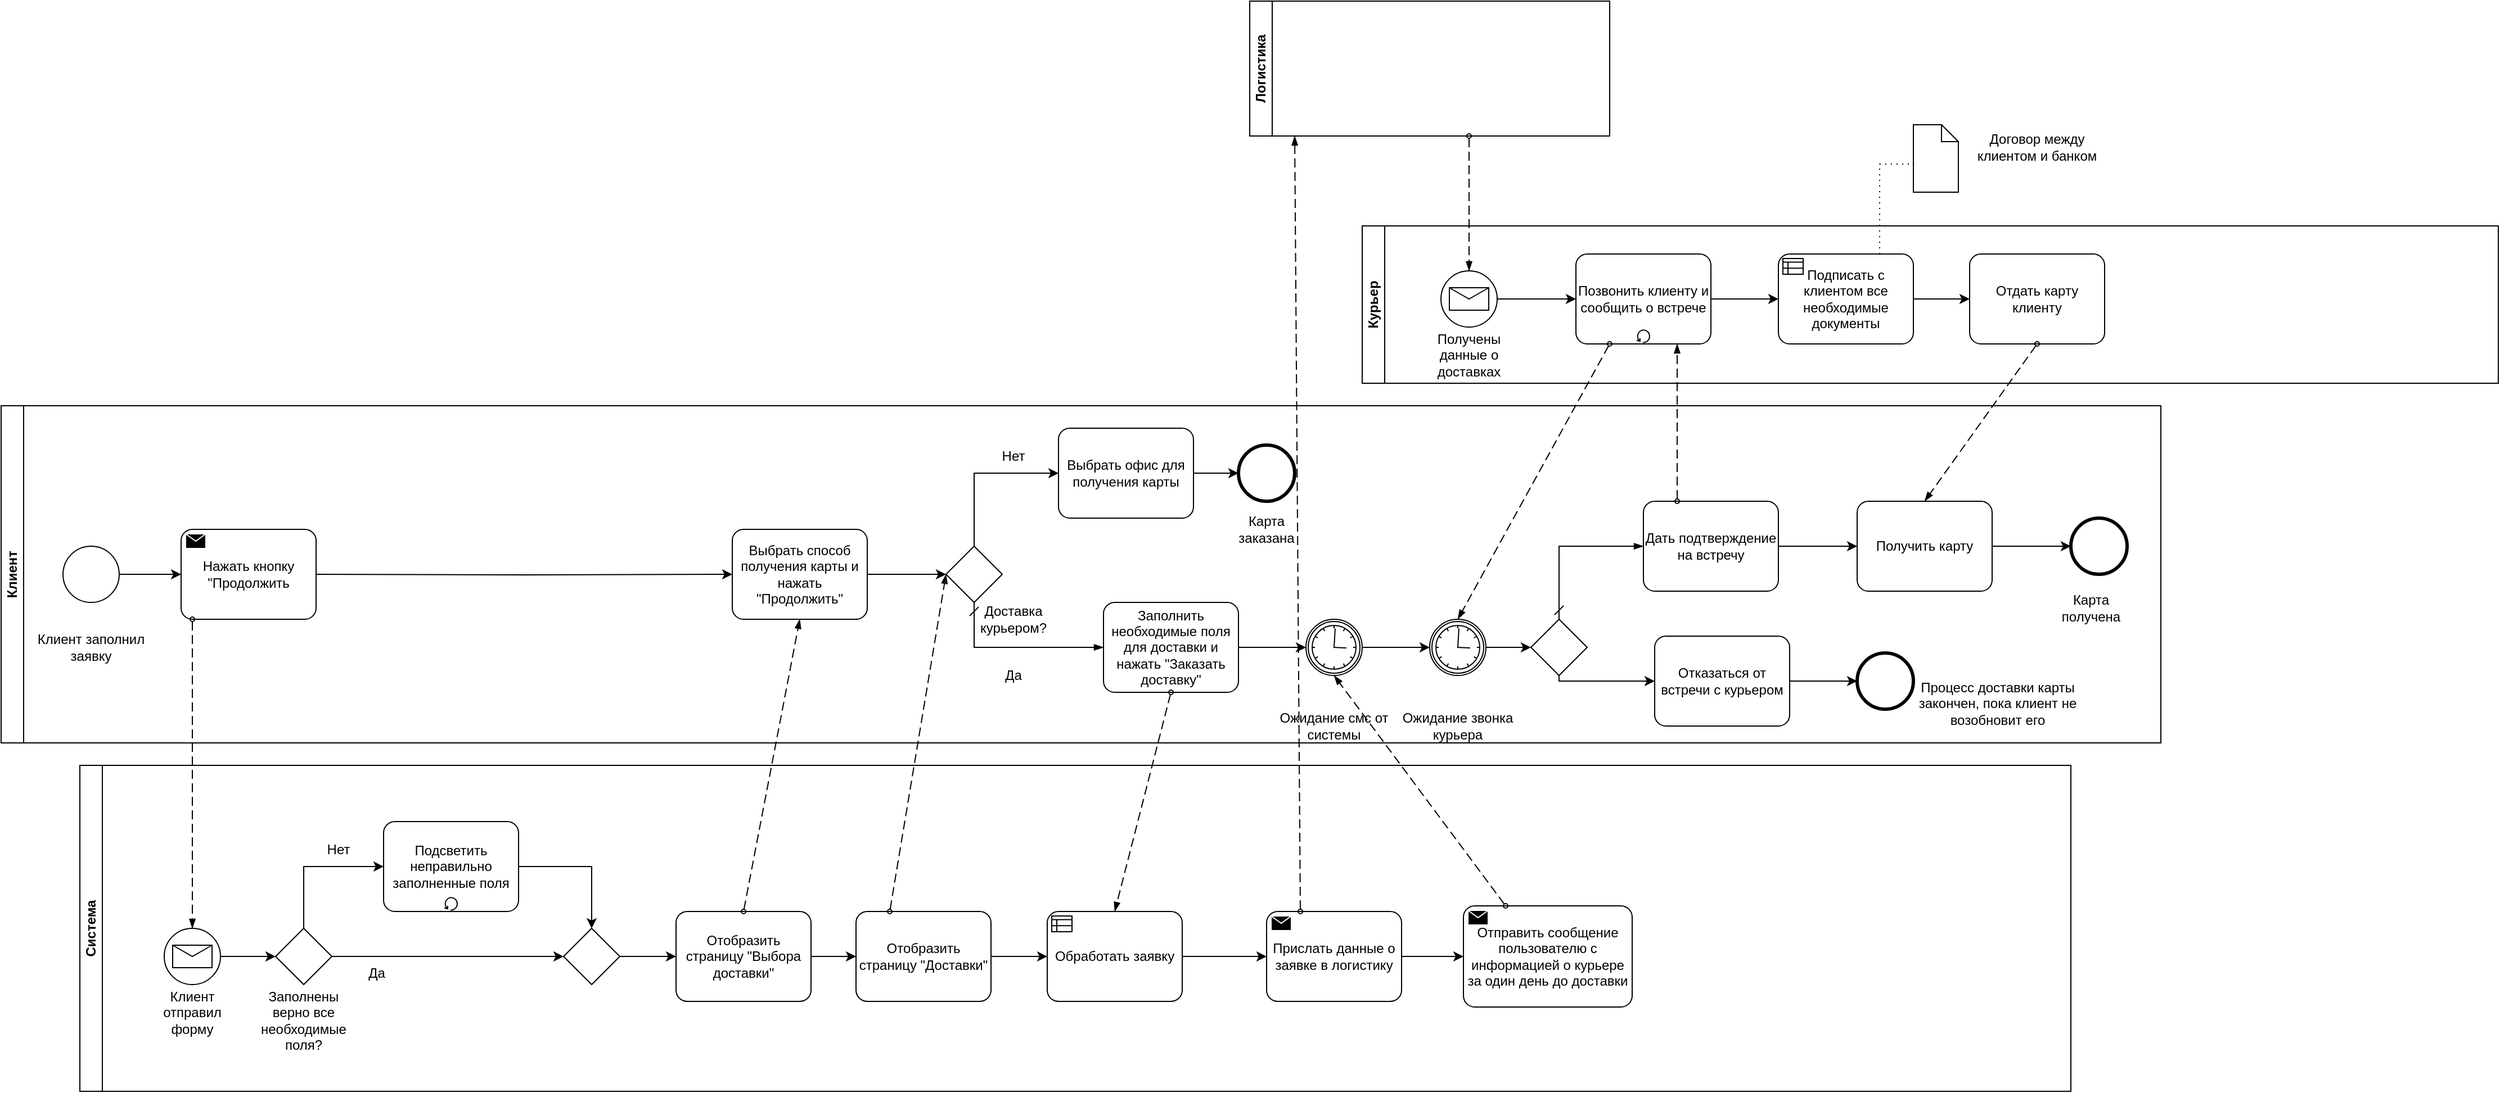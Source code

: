 <mxfile version="22.1.5" type="device">
  <diagram id="prtHgNgQTEPvFCAcTncT" name="Page-1">
    <mxGraphModel dx="1960" dy="2394" grid="1" gridSize="10" guides="1" tooltips="1" connect="1" arrows="1" fold="1" page="1" pageScale="1" pageWidth="827" pageHeight="1169" math="0" shadow="0">
      <root>
        <mxCell id="0" />
        <mxCell id="1" parent="0" />
        <mxCell id="TaBurYHqSm6imL810wM_-1" value="Клиент" style="swimlane;startSize=20;horizontal=0;html=1;whiteSpace=wrap;" parent="1" vertex="1">
          <mxGeometry x="170" y="110" width="1920" height="300" as="geometry" />
        </mxCell>
        <mxCell id="TaBurYHqSm6imL810wM_-12" style="edgeStyle=orthogonalEdgeStyle;rounded=0;orthogonalLoop=1;jettySize=auto;html=1;" parent="TaBurYHqSm6imL810wM_-1" source="TaBurYHqSm6imL810wM_-6" edge="1">
          <mxGeometry relative="1" as="geometry">
            <mxPoint x="160.0" y="150" as="targetPoint" />
          </mxGeometry>
        </mxCell>
        <mxCell id="TaBurYHqSm6imL810wM_-6" value="" style="points=[[0.145,0.145,0],[0.5,0,0],[0.855,0.145,0],[1,0.5,0],[0.855,0.855,0],[0.5,1,0],[0.145,0.855,0],[0,0.5,0]];shape=mxgraph.bpmn.event;html=1;verticalLabelPosition=bottom;labelBackgroundColor=#ffffff;verticalAlign=top;align=center;perimeter=ellipsePerimeter;outlineConnect=0;aspect=fixed;outline=standard;symbol=general;" parent="TaBurYHqSm6imL810wM_-1" vertex="1">
          <mxGeometry x="55" y="125" width="50" height="50" as="geometry" />
        </mxCell>
        <mxCell id="TaBurYHqSm6imL810wM_-7" value="Клиент заполнил заявку" style="text;html=1;strokeColor=none;fillColor=none;align=center;verticalAlign=middle;whiteSpace=wrap;rounded=0;" parent="TaBurYHqSm6imL810wM_-1" vertex="1">
          <mxGeometry x="30" y="175" width="100" height="80" as="geometry" />
        </mxCell>
        <mxCell id="TaBurYHqSm6imL810wM_-41" style="edgeStyle=orthogonalEdgeStyle;rounded=0;orthogonalLoop=1;jettySize=auto;html=1;" parent="TaBurYHqSm6imL810wM_-1" target="TaBurYHqSm6imL810wM_-40" edge="1">
          <mxGeometry relative="1" as="geometry">
            <mxPoint x="280.0" y="150" as="sourcePoint" />
          </mxGeometry>
        </mxCell>
        <mxCell id="TaBurYHqSm6imL810wM_-40" value="&lt;div&gt;Выбрать способ получения карты и нажать &quot;Продолжить&quot;&lt;/div&gt;" style="points=[[0.25,0,0],[0.5,0,0],[0.75,0,0],[1,0.25,0],[1,0.5,0],[1,0.75,0],[0.75,1,0],[0.5,1,0],[0.25,1,0],[0,0.75,0],[0,0.5,0],[0,0.25,0]];shape=mxgraph.bpmn.task;whiteSpace=wrap;rectStyle=rounded;size=10;html=1;container=1;expand=0;collapsible=0;taskMarker=abstract;" parent="TaBurYHqSm6imL810wM_-1" vertex="1">
          <mxGeometry x="650" y="110" width="120" height="80" as="geometry" />
        </mxCell>
        <mxCell id="QeJ1SCM4byZtXH57LW_v-6" value="" style="points=[[0.25,0.25,0],[0.5,0,0],[0.75,0.25,0],[1,0.5,0],[0.75,0.75,0],[0.5,1,0],[0.25,0.75,0],[0,0.5,0]];shape=mxgraph.bpmn.gateway2;html=1;verticalLabelPosition=bottom;labelBackgroundColor=#ffffff;verticalAlign=top;align=center;perimeter=rhombusPerimeter;outlineConnect=0;outline=none;symbol=none;" vertex="1" parent="TaBurYHqSm6imL810wM_-1">
          <mxGeometry x="840" y="125" width="50" height="50" as="geometry" />
        </mxCell>
        <mxCell id="QeJ1SCM4byZtXH57LW_v-7" style="edgeStyle=orthogonalEdgeStyle;rounded=0;orthogonalLoop=1;jettySize=auto;html=1;entryX=0;entryY=0.5;entryDx=0;entryDy=0;entryPerimeter=0;" edge="1" parent="TaBurYHqSm6imL810wM_-1" source="TaBurYHqSm6imL810wM_-40" target="QeJ1SCM4byZtXH57LW_v-6">
          <mxGeometry relative="1" as="geometry" />
        </mxCell>
        <mxCell id="QeJ1SCM4byZtXH57LW_v-9" value="Выбрать офис для получения карты" style="points=[[0.25,0,0],[0.5,0,0],[0.75,0,0],[1,0.25,0],[1,0.5,0],[1,0.75,0],[0.75,1,0],[0.5,1,0],[0.25,1,0],[0,0.75,0],[0,0.5,0],[0,0.25,0]];shape=mxgraph.bpmn.task;whiteSpace=wrap;rectStyle=rounded;size=10;html=1;container=1;expand=0;collapsible=0;taskMarker=abstract;" vertex="1" parent="TaBurYHqSm6imL810wM_-1">
          <mxGeometry x="940" y="20" width="120" height="80" as="geometry" />
        </mxCell>
        <mxCell id="QeJ1SCM4byZtXH57LW_v-11" style="edgeStyle=orthogonalEdgeStyle;rounded=0;orthogonalLoop=1;jettySize=auto;html=1;entryX=0;entryY=0.5;entryDx=0;entryDy=0;entryPerimeter=0;exitX=0.5;exitY=0;exitDx=0;exitDy=0;exitPerimeter=0;" edge="1" parent="TaBurYHqSm6imL810wM_-1" source="QeJ1SCM4byZtXH57LW_v-6" target="QeJ1SCM4byZtXH57LW_v-9">
          <mxGeometry relative="1" as="geometry">
            <Array as="points">
              <mxPoint x="865" y="60" />
            </Array>
          </mxGeometry>
        </mxCell>
        <mxCell id="QeJ1SCM4byZtXH57LW_v-12" value="" style="edgeStyle=elbowEdgeStyle;fontSize=12;html=1;endArrow=blockThin;endFill=1;startArrow=dash;startFill=0;endSize=6;startSize=6;rounded=0;exitX=0.5;exitY=1;exitDx=0;exitDy=0;exitPerimeter=0;entryX=0;entryY=0.5;entryDx=0;entryDy=0;entryPerimeter=0;" edge="1" parent="TaBurYHqSm6imL810wM_-1" source="QeJ1SCM4byZtXH57LW_v-6" target="QeJ1SCM4byZtXH57LW_v-13">
          <mxGeometry width="160" relative="1" as="geometry">
            <mxPoint x="860" y="240" as="sourcePoint" />
            <mxPoint x="1020" y="240" as="targetPoint" />
            <Array as="points">
              <mxPoint x="865" y="210" />
            </Array>
          </mxGeometry>
        </mxCell>
        <mxCell id="QeJ1SCM4byZtXH57LW_v-13" value="Заполнить необходимые поля для доставки и нажать &quot;Заказать доставку&quot;" style="points=[[0.25,0,0],[0.5,0,0],[0.75,0,0],[1,0.25,0],[1,0.5,0],[1,0.75,0],[0.75,1,0],[0.5,1,0],[0.25,1,0],[0,0.75,0],[0,0.5,0],[0,0.25,0]];shape=mxgraph.bpmn.task;whiteSpace=wrap;rectStyle=rounded;size=10;html=1;container=1;expand=0;collapsible=0;taskMarker=abstract;" vertex="1" parent="TaBurYHqSm6imL810wM_-1">
          <mxGeometry x="980" y="175" width="120" height="80" as="geometry" />
        </mxCell>
        <mxCell id="QeJ1SCM4byZtXH57LW_v-15" value="" style="points=[[0.145,0.145,0],[0.5,0,0],[0.855,0.145,0],[1,0.5,0],[0.855,0.855,0],[0.5,1,0],[0.145,0.855,0],[0,0.5,0]];shape=mxgraph.bpmn.event;html=1;verticalLabelPosition=bottom;labelBackgroundColor=#ffffff;verticalAlign=top;align=center;perimeter=ellipsePerimeter;outlineConnect=0;aspect=fixed;outline=end;symbol=terminate2;" vertex="1" parent="TaBurYHqSm6imL810wM_-1">
          <mxGeometry x="1100" y="35" width="50" height="50" as="geometry" />
        </mxCell>
        <mxCell id="QeJ1SCM4byZtXH57LW_v-16" style="edgeStyle=orthogonalEdgeStyle;rounded=0;orthogonalLoop=1;jettySize=auto;html=1;entryX=0;entryY=0.5;entryDx=0;entryDy=0;entryPerimeter=0;" edge="1" parent="TaBurYHqSm6imL810wM_-1" source="QeJ1SCM4byZtXH57LW_v-9" target="QeJ1SCM4byZtXH57LW_v-15">
          <mxGeometry relative="1" as="geometry" />
        </mxCell>
        <mxCell id="QeJ1SCM4byZtXH57LW_v-18" value="Доставка курьером?" style="text;html=1;strokeColor=none;fillColor=none;align=center;verticalAlign=middle;whiteSpace=wrap;rounded=0;" vertex="1" parent="TaBurYHqSm6imL810wM_-1">
          <mxGeometry x="860" y="175" width="80" height="30" as="geometry" />
        </mxCell>
        <mxCell id="QeJ1SCM4byZtXH57LW_v-20" value="Нет" style="text;html=1;strokeColor=none;fillColor=none;align=center;verticalAlign=middle;whiteSpace=wrap;rounded=0;" vertex="1" parent="TaBurYHqSm6imL810wM_-1">
          <mxGeometry x="860" y="30" width="80" height="30" as="geometry" />
        </mxCell>
        <mxCell id="QeJ1SCM4byZtXH57LW_v-21" value="Да" style="text;html=1;strokeColor=none;fillColor=none;align=center;verticalAlign=middle;whiteSpace=wrap;rounded=0;" vertex="1" parent="TaBurYHqSm6imL810wM_-1">
          <mxGeometry x="860" y="225" width="80" height="30" as="geometry" />
        </mxCell>
        <mxCell id="QeJ1SCM4byZtXH57LW_v-22" value="Карта заказана" style="text;html=1;strokeColor=none;fillColor=none;align=center;verticalAlign=middle;whiteSpace=wrap;rounded=0;" vertex="1" parent="TaBurYHqSm6imL810wM_-1">
          <mxGeometry x="1085" y="95" width="80" height="30" as="geometry" />
        </mxCell>
        <mxCell id="QeJ1SCM4byZtXH57LW_v-33" value="Нажать кнопку &quot;Продолжить" style="points=[[0.25,0,0],[0.5,0,0],[0.75,0,0],[1,0.25,0],[1,0.5,0],[1,0.75,0],[0.75,1,0],[0.5,1,0],[0.25,1,0],[0,0.75,0],[0,0.5,0],[0,0.25,0]];shape=mxgraph.bpmn.task;whiteSpace=wrap;rectStyle=rounded;size=10;html=1;container=1;expand=0;collapsible=0;taskMarker=send;" vertex="1" parent="TaBurYHqSm6imL810wM_-1">
          <mxGeometry x="160" y="110" width="120" height="80" as="geometry" />
        </mxCell>
        <mxCell id="QeJ1SCM4byZtXH57LW_v-39" value="Ожидание смс от системы" style="text;html=1;strokeColor=none;fillColor=none;align=center;verticalAlign=middle;whiteSpace=wrap;rounded=0;" vertex="1" parent="TaBurYHqSm6imL810wM_-1">
          <mxGeometry x="1130" y="270" width="110" height="30" as="geometry" />
        </mxCell>
        <mxCell id="QeJ1SCM4byZtXH57LW_v-54" value="" style="points=[[0.145,0.145,0],[0.5,0,0],[0.855,0.145,0],[1,0.5,0],[0.855,0.855,0],[0.5,1,0],[0.145,0.855,0],[0,0.5,0]];shape=mxgraph.bpmn.event;html=1;verticalLabelPosition=bottom;labelBackgroundColor=#ffffff;verticalAlign=top;align=center;perimeter=ellipsePerimeter;outlineConnect=0;aspect=fixed;outline=boundInt;symbol=timer;" vertex="1" parent="TaBurYHqSm6imL810wM_-1">
          <mxGeometry x="1270" y="190" width="50" height="50" as="geometry" />
        </mxCell>
        <mxCell id="QeJ1SCM4byZtXH57LW_v-55" value="Ожидание звонка курьера" style="text;html=1;strokeColor=none;fillColor=none;align=center;verticalAlign=middle;whiteSpace=wrap;rounded=0;" vertex="1" parent="TaBurYHqSm6imL810wM_-1">
          <mxGeometry x="1240" y="270" width="110" height="30" as="geometry" />
        </mxCell>
        <mxCell id="QeJ1SCM4byZtXH57LW_v-58" value="" style="points=[[0.25,0.25,0],[0.5,0,0],[0.75,0.25,0],[1,0.5,0],[0.75,0.75,0],[0.5,1,0],[0.25,0.75,0],[0,0.5,0]];shape=mxgraph.bpmn.gateway2;html=1;verticalLabelPosition=bottom;labelBackgroundColor=#ffffff;verticalAlign=top;align=center;perimeter=rhombusPerimeter;outlineConnect=0;outline=none;symbol=none;" vertex="1" parent="TaBurYHqSm6imL810wM_-1">
          <mxGeometry x="1360" y="190" width="50" height="50" as="geometry" />
        </mxCell>
        <mxCell id="QeJ1SCM4byZtXH57LW_v-59" style="edgeStyle=orthogonalEdgeStyle;rounded=0;orthogonalLoop=1;jettySize=auto;html=1;entryX=0;entryY=0.5;entryDx=0;entryDy=0;entryPerimeter=0;" edge="1" parent="TaBurYHqSm6imL810wM_-1" source="QeJ1SCM4byZtXH57LW_v-54" target="QeJ1SCM4byZtXH57LW_v-58">
          <mxGeometry relative="1" as="geometry" />
        </mxCell>
        <mxCell id="QeJ1SCM4byZtXH57LW_v-60" value="Отказаться от встречи с курьером" style="points=[[0.25,0,0],[0.5,0,0],[0.75,0,0],[1,0.25,0],[1,0.5,0],[1,0.75,0],[0.75,1,0],[0.5,1,0],[0.25,1,0],[0,0.75,0],[0,0.5,0],[0,0.25,0]];shape=mxgraph.bpmn.task;whiteSpace=wrap;rectStyle=rounded;size=10;html=1;container=1;expand=0;collapsible=0;taskMarker=abstract;" vertex="1" parent="TaBurYHqSm6imL810wM_-1">
          <mxGeometry x="1470" y="205" width="120" height="80" as="geometry" />
        </mxCell>
        <mxCell id="QeJ1SCM4byZtXH57LW_v-61" value="Дать подтверждение на встречу" style="points=[[0.25,0,0],[0.5,0,0],[0.75,0,0],[1,0.25,0],[1,0.5,0],[1,0.75,0],[0.75,1,0],[0.5,1,0],[0.25,1,0],[0,0.75,0],[0,0.5,0],[0,0.25,0]];shape=mxgraph.bpmn.task;whiteSpace=wrap;rectStyle=rounded;size=10;html=1;container=1;expand=0;collapsible=0;taskMarker=abstract;" vertex="1" parent="TaBurYHqSm6imL810wM_-1">
          <mxGeometry x="1460" y="85" width="120" height="80" as="geometry" />
        </mxCell>
        <mxCell id="QeJ1SCM4byZtXH57LW_v-66" value="" style="edgeStyle=elbowEdgeStyle;fontSize=12;html=1;endArrow=blockThin;endFill=1;startArrow=dash;startFill=0;endSize=6;startSize=6;rounded=0;exitX=0.5;exitY=0;exitDx=0;exitDy=0;exitPerimeter=0;entryX=0;entryY=0.5;entryDx=0;entryDy=0;entryPerimeter=0;" edge="1" parent="TaBurYHqSm6imL810wM_-1" source="QeJ1SCM4byZtXH57LW_v-58" target="QeJ1SCM4byZtXH57LW_v-61">
          <mxGeometry width="160" relative="1" as="geometry">
            <mxPoint x="1400" y="160" as="sourcePoint" />
            <mxPoint x="1560" y="160" as="targetPoint" />
            <Array as="points">
              <mxPoint x="1385" y="140" />
            </Array>
          </mxGeometry>
        </mxCell>
        <mxCell id="QeJ1SCM4byZtXH57LW_v-67" value="" style="points=[[0.145,0.145,0],[0.5,0,0],[0.855,0.145,0],[1,0.5,0],[0.855,0.855,0],[0.5,1,0],[0.145,0.855,0],[0,0.5,0]];shape=mxgraph.bpmn.event;html=1;verticalLabelPosition=bottom;labelBackgroundColor=#ffffff;verticalAlign=top;align=center;perimeter=ellipsePerimeter;outlineConnect=0;aspect=fixed;outline=end;symbol=terminate2;" vertex="1" parent="TaBurYHqSm6imL810wM_-1">
          <mxGeometry x="1650" y="220" width="50" height="50" as="geometry" />
        </mxCell>
        <mxCell id="QeJ1SCM4byZtXH57LW_v-68" style="edgeStyle=orthogonalEdgeStyle;rounded=0;orthogonalLoop=1;jettySize=auto;html=1;entryX=0;entryY=0.5;entryDx=0;entryDy=0;entryPerimeter=0;" edge="1" parent="TaBurYHqSm6imL810wM_-1" source="QeJ1SCM4byZtXH57LW_v-60" target="QeJ1SCM4byZtXH57LW_v-67">
          <mxGeometry relative="1" as="geometry" />
        </mxCell>
        <mxCell id="QeJ1SCM4byZtXH57LW_v-69" value="Процесс доставки карты закончен, пока клиент не возобновит его" style="text;html=1;strokeColor=none;fillColor=none;align=center;verticalAlign=middle;whiteSpace=wrap;rounded=0;" vertex="1" parent="TaBurYHqSm6imL810wM_-1">
          <mxGeometry x="1680" y="250" width="190" height="30" as="geometry" />
        </mxCell>
        <mxCell id="QeJ1SCM4byZtXH57LW_v-70" style="edgeStyle=orthogonalEdgeStyle;rounded=0;orthogonalLoop=1;jettySize=auto;html=1;entryX=0;entryY=0.5;entryDx=0;entryDy=0;entryPerimeter=0;" edge="1" parent="TaBurYHqSm6imL810wM_-1" source="QeJ1SCM4byZtXH57LW_v-58" target="QeJ1SCM4byZtXH57LW_v-60">
          <mxGeometry relative="1" as="geometry">
            <Array as="points">
              <mxPoint x="1385" y="245" />
            </Array>
          </mxGeometry>
        </mxCell>
        <mxCell id="QeJ1SCM4byZtXH57LW_v-83" value="Получить карту" style="points=[[0.25,0,0],[0.5,0,0],[0.75,0,0],[1,0.25,0],[1,0.5,0],[1,0.75,0],[0.75,1,0],[0.5,1,0],[0.25,1,0],[0,0.75,0],[0,0.5,0],[0,0.25,0]];shape=mxgraph.bpmn.task;whiteSpace=wrap;rectStyle=rounded;size=10;html=1;container=1;expand=0;collapsible=0;taskMarker=abstract;" vertex="1" parent="TaBurYHqSm6imL810wM_-1">
          <mxGeometry x="1650" y="85" width="120" height="80" as="geometry" />
        </mxCell>
        <mxCell id="QeJ1SCM4byZtXH57LW_v-84" style="edgeStyle=orthogonalEdgeStyle;rounded=0;orthogonalLoop=1;jettySize=auto;html=1;entryX=0;entryY=0.5;entryDx=0;entryDy=0;entryPerimeter=0;" edge="1" parent="TaBurYHqSm6imL810wM_-1" source="QeJ1SCM4byZtXH57LW_v-61" target="QeJ1SCM4byZtXH57LW_v-83">
          <mxGeometry relative="1" as="geometry" />
        </mxCell>
        <mxCell id="QeJ1SCM4byZtXH57LW_v-94" value="" style="points=[[0.145,0.145,0],[0.5,0,0],[0.855,0.145,0],[1,0.5,0],[0.855,0.855,0],[0.5,1,0],[0.145,0.855,0],[0,0.5,0]];shape=mxgraph.bpmn.event;html=1;verticalLabelPosition=bottom;labelBackgroundColor=#ffffff;verticalAlign=top;align=center;perimeter=ellipsePerimeter;outlineConnect=0;aspect=fixed;outline=end;symbol=terminate2;" vertex="1" parent="TaBurYHqSm6imL810wM_-1">
          <mxGeometry x="1840" y="100" width="50" height="50" as="geometry" />
        </mxCell>
        <mxCell id="QeJ1SCM4byZtXH57LW_v-95" style="edgeStyle=orthogonalEdgeStyle;rounded=0;orthogonalLoop=1;jettySize=auto;html=1;entryX=0;entryY=0.5;entryDx=0;entryDy=0;entryPerimeter=0;" edge="1" parent="TaBurYHqSm6imL810wM_-1" source="QeJ1SCM4byZtXH57LW_v-83" target="QeJ1SCM4byZtXH57LW_v-94">
          <mxGeometry relative="1" as="geometry" />
        </mxCell>
        <mxCell id="QeJ1SCM4byZtXH57LW_v-96" value="Карта получена" style="text;html=1;strokeColor=none;fillColor=none;align=center;verticalAlign=middle;whiteSpace=wrap;rounded=0;" vertex="1" parent="TaBurYHqSm6imL810wM_-1">
          <mxGeometry x="1818" y="165" width="80" height="30" as="geometry" />
        </mxCell>
        <mxCell id="TaBurYHqSm6imL810wM_-3" value="Курьер" style="swimlane;startSize=20;horizontal=0;html=1;whiteSpace=wrap;" parent="1" vertex="1">
          <mxGeometry x="1380" y="-50" width="1010" height="140" as="geometry" />
        </mxCell>
        <mxCell id="QeJ1SCM4byZtXH57LW_v-53" style="edgeStyle=orthogonalEdgeStyle;rounded=0;orthogonalLoop=1;jettySize=auto;html=1;" edge="1" parent="TaBurYHqSm6imL810wM_-3" source="QeJ1SCM4byZtXH57LW_v-34" target="QeJ1SCM4byZtXH57LW_v-52">
          <mxGeometry relative="1" as="geometry" />
        </mxCell>
        <mxCell id="QeJ1SCM4byZtXH57LW_v-34" value="" style="points=[[0.145,0.145,0],[0.5,0,0],[0.855,0.145,0],[1,0.5,0],[0.855,0.855,0],[0.5,1,0],[0.145,0.855,0],[0,0.5,0]];shape=mxgraph.bpmn.event;html=1;verticalLabelPosition=bottom;labelBackgroundColor=#ffffff;verticalAlign=top;align=center;perimeter=ellipsePerimeter;outlineConnect=0;aspect=fixed;outline=standard;symbol=message;" vertex="1" parent="TaBurYHqSm6imL810wM_-3">
          <mxGeometry x="70" y="40" width="50" height="50" as="geometry" />
        </mxCell>
        <mxCell id="QeJ1SCM4byZtXH57LW_v-36" value="Получены данные о доставках" style="text;html=1;strokeColor=none;fillColor=none;align=center;verticalAlign=middle;whiteSpace=wrap;rounded=0;" vertex="1" parent="TaBurYHqSm6imL810wM_-3">
          <mxGeometry x="45" y="100" width="100" height="30" as="geometry" />
        </mxCell>
        <mxCell id="QeJ1SCM4byZtXH57LW_v-52" value="Позвонить клиенту и сообщить о встрече" style="points=[[0.25,0,0],[0.5,0,0],[0.75,0,0],[1,0.25,0],[1,0.5,0],[1,0.75,0],[0.75,1,0],[0.5,1,0],[0.25,1,0],[0,0.75,0],[0,0.5,0],[0,0.25,0]];shape=mxgraph.bpmn.task;whiteSpace=wrap;rectStyle=rounded;size=10;html=1;container=1;expand=0;collapsible=0;taskMarker=abstract;isLoopStandard=1;" vertex="1" parent="TaBurYHqSm6imL810wM_-3">
          <mxGeometry x="190" y="25" width="120" height="80" as="geometry" />
        </mxCell>
        <mxCell id="QeJ1SCM4byZtXH57LW_v-72" style="edgeStyle=orthogonalEdgeStyle;rounded=0;orthogonalLoop=1;jettySize=auto;html=1;entryX=0;entryY=0.5;entryDx=0;entryDy=0;entryPerimeter=0;" edge="1" parent="TaBurYHqSm6imL810wM_-3" source="QeJ1SCM4byZtXH57LW_v-52">
          <mxGeometry relative="1" as="geometry">
            <mxPoint x="370" y="65" as="targetPoint" />
          </mxGeometry>
        </mxCell>
        <mxCell id="QeJ1SCM4byZtXH57LW_v-74" value="Подписать с клиентом все необходимые документы" style="points=[[0.25,0,0],[0.5,0,0],[0.75,0,0],[1,0.25,0],[1,0.5,0],[1,0.75,0],[0.75,1,0],[0.5,1,0],[0.25,1,0],[0,0.75,0],[0,0.5,0],[0,0.25,0]];shape=mxgraph.bpmn.task;whiteSpace=wrap;rectStyle=rounded;size=10;html=1;container=1;expand=0;collapsible=0;taskMarker=businessRule;" vertex="1" parent="TaBurYHqSm6imL810wM_-3">
          <mxGeometry x="370" y="25" width="120" height="80" as="geometry" />
        </mxCell>
        <mxCell id="QeJ1SCM4byZtXH57LW_v-81" value="Отдать карту клиенту" style="points=[[0.25,0,0],[0.5,0,0],[0.75,0,0],[1,0.25,0],[1,0.5,0],[1,0.75,0],[0.75,1,0],[0.5,1,0],[0.25,1,0],[0,0.75,0],[0,0.5,0],[0,0.25,0]];shape=mxgraph.bpmn.task;whiteSpace=wrap;rectStyle=rounded;size=10;html=1;container=1;expand=0;collapsible=0;taskMarker=abstract;" vertex="1" parent="TaBurYHqSm6imL810wM_-3">
          <mxGeometry x="540" y="25" width="120" height="80" as="geometry" />
        </mxCell>
        <mxCell id="QeJ1SCM4byZtXH57LW_v-82" style="edgeStyle=orthogonalEdgeStyle;rounded=0;orthogonalLoop=1;jettySize=auto;html=1;entryX=0;entryY=0.5;entryDx=0;entryDy=0;entryPerimeter=0;" edge="1" parent="TaBurYHqSm6imL810wM_-3" source="QeJ1SCM4byZtXH57LW_v-74" target="QeJ1SCM4byZtXH57LW_v-81">
          <mxGeometry relative="1" as="geometry" />
        </mxCell>
        <mxCell id="TaBurYHqSm6imL810wM_-5" value="Система" style="swimlane;startSize=20;horizontal=0;html=1;whiteSpace=wrap;" parent="1" vertex="1">
          <mxGeometry x="240" y="430" width="1770" height="290" as="geometry" />
        </mxCell>
        <mxCell id="TaBurYHqSm6imL810wM_-10" value="" style="points=[[0.145,0.145,0],[0.5,0,0],[0.855,0.145,0],[1,0.5,0],[0.855,0.855,0],[0.5,1,0],[0.145,0.855,0],[0,0.5,0]];shape=mxgraph.bpmn.event;html=1;verticalLabelPosition=bottom;labelBackgroundColor=#ffffff;verticalAlign=top;align=center;perimeter=ellipsePerimeter;outlineConnect=0;aspect=fixed;outline=standard;symbol=message;" parent="TaBurYHqSm6imL810wM_-5" vertex="1">
          <mxGeometry x="75" y="145" width="50" height="50" as="geometry" />
        </mxCell>
        <mxCell id="TaBurYHqSm6imL810wM_-11" value="Клиент отправил форму" style="text;html=1;strokeColor=none;fillColor=none;align=center;verticalAlign=middle;whiteSpace=wrap;rounded=0;" parent="TaBurYHqSm6imL810wM_-5" vertex="1">
          <mxGeometry x="60" y="199.5" width="80" height="40" as="geometry" />
        </mxCell>
        <mxCell id="TaBurYHqSm6imL810wM_-14" value="" style="points=[[0.25,0.25,0],[0.5,0,0],[0.75,0.25,0],[1,0.5,0],[0.75,0.75,0],[0.5,1,0],[0.25,0.75,0],[0,0.5,0]];shape=mxgraph.bpmn.gateway2;html=1;verticalLabelPosition=bottom;labelBackgroundColor=#ffffff;verticalAlign=top;align=center;perimeter=rhombusPerimeter;outlineConnect=0;outline=none;symbol=none;" parent="TaBurYHqSm6imL810wM_-5" vertex="1">
          <mxGeometry x="174" y="145" width="50" height="50" as="geometry" />
        </mxCell>
        <mxCell id="TaBurYHqSm6imL810wM_-15" style="edgeStyle=orthogonalEdgeStyle;rounded=0;orthogonalLoop=1;jettySize=auto;html=1;entryX=0;entryY=0.5;entryDx=0;entryDy=0;entryPerimeter=0;" parent="TaBurYHqSm6imL810wM_-5" source="TaBurYHqSm6imL810wM_-10" target="TaBurYHqSm6imL810wM_-14" edge="1">
          <mxGeometry relative="1" as="geometry" />
        </mxCell>
        <mxCell id="TaBurYHqSm6imL810wM_-16" value="Заполнены верно все необходимые поля?" style="text;html=1;strokeColor=none;fillColor=none;align=center;verticalAlign=middle;whiteSpace=wrap;rounded=0;" parent="TaBurYHqSm6imL810wM_-5" vertex="1">
          <mxGeometry x="149" y="199.5" width="100" height="55" as="geometry" />
        </mxCell>
        <mxCell id="TaBurYHqSm6imL810wM_-21" value="" style="points=[[0.25,0.25,0],[0.5,0,0],[0.75,0.25,0],[1,0.5,0],[0.75,0.75,0],[0.5,1,0],[0.25,0.75,0],[0,0.5,0]];shape=mxgraph.bpmn.gateway2;html=1;verticalLabelPosition=bottom;labelBackgroundColor=#ffffff;verticalAlign=top;align=center;perimeter=rhombusPerimeter;outlineConnect=0;outline=none;symbol=none;" parent="TaBurYHqSm6imL810wM_-5" vertex="1">
          <mxGeometry x="430" y="145" width="50" height="50" as="geometry" />
        </mxCell>
        <mxCell id="TaBurYHqSm6imL810wM_-28" style="edgeStyle=orthogonalEdgeStyle;rounded=0;orthogonalLoop=1;jettySize=auto;html=1;entryX=0;entryY=0.5;entryDx=0;entryDy=0;entryPerimeter=0;" parent="TaBurYHqSm6imL810wM_-5" source="TaBurYHqSm6imL810wM_-21" edge="1">
          <mxGeometry relative="1" as="geometry">
            <mxPoint x="530" y="170.0" as="targetPoint" />
          </mxGeometry>
        </mxCell>
        <mxCell id="TaBurYHqSm6imL810wM_-29" value="Подсветить неправильно заполненные поля" style="points=[[0.25,0,0],[0.5,0,0],[0.75,0,0],[1,0.25,0],[1,0.5,0],[1,0.75,0],[0.75,1,0],[0.5,1,0],[0.25,1,0],[0,0.75,0],[0,0.5,0],[0,0.25,0]];shape=mxgraph.bpmn.task;whiteSpace=wrap;rectStyle=rounded;size=10;html=1;container=1;expand=0;collapsible=0;taskMarker=abstract;isLoopStandard=1;" parent="TaBurYHqSm6imL810wM_-5" vertex="1">
          <mxGeometry x="270" y="50" width="120" height="80" as="geometry" />
        </mxCell>
        <mxCell id="TaBurYHqSm6imL810wM_-35" style="edgeStyle=orthogonalEdgeStyle;rounded=0;orthogonalLoop=1;jettySize=auto;html=1;entryX=0;entryY=0.5;entryDx=0;entryDy=0;entryPerimeter=0;" parent="TaBurYHqSm6imL810wM_-5" source="TaBurYHqSm6imL810wM_-14" target="TaBurYHqSm6imL810wM_-21" edge="1">
          <mxGeometry relative="1" as="geometry" />
        </mxCell>
        <mxCell id="TaBurYHqSm6imL810wM_-36" style="edgeStyle=orthogonalEdgeStyle;rounded=0;orthogonalLoop=1;jettySize=auto;html=1;entryX=0;entryY=0.5;entryDx=0;entryDy=0;entryPerimeter=0;" parent="TaBurYHqSm6imL810wM_-5" source="TaBurYHqSm6imL810wM_-14" target="TaBurYHqSm6imL810wM_-29" edge="1">
          <mxGeometry relative="1" as="geometry">
            <Array as="points">
              <mxPoint x="199" y="90" />
            </Array>
          </mxGeometry>
        </mxCell>
        <mxCell id="TaBurYHqSm6imL810wM_-37" style="edgeStyle=orthogonalEdgeStyle;rounded=0;orthogonalLoop=1;jettySize=auto;html=1;entryX=0.5;entryY=0;entryDx=0;entryDy=0;entryPerimeter=0;" parent="TaBurYHqSm6imL810wM_-5" source="TaBurYHqSm6imL810wM_-29" target="TaBurYHqSm6imL810wM_-21" edge="1">
          <mxGeometry relative="1" as="geometry" />
        </mxCell>
        <mxCell id="TaBurYHqSm6imL810wM_-38" value="Нет" style="text;html=1;strokeColor=none;fillColor=none;align=center;verticalAlign=middle;whiteSpace=wrap;rounded=0;" parent="TaBurYHqSm6imL810wM_-5" vertex="1">
          <mxGeometry x="190" y="60" width="80" height="30" as="geometry" />
        </mxCell>
        <mxCell id="TaBurYHqSm6imL810wM_-39" value="Да" style="text;html=1;strokeColor=none;fillColor=none;align=center;verticalAlign=middle;whiteSpace=wrap;rounded=0;" parent="TaBurYHqSm6imL810wM_-5" vertex="1">
          <mxGeometry x="224" y="169.5" width="80" height="30" as="geometry" />
        </mxCell>
        <mxCell id="QeJ1SCM4byZtXH57LW_v-2" value="Отобразить страницу &quot;Выбора доставки&quot;" style="points=[[0.25,0,0],[0.5,0,0],[0.75,0,0],[1,0.25,0],[1,0.5,0],[1,0.75,0],[0.75,1,0],[0.5,1,0],[0.25,1,0],[0,0.75,0],[0,0.5,0],[0,0.25,0]];shape=mxgraph.bpmn.task;whiteSpace=wrap;rectStyle=rounded;size=10;html=1;container=1;expand=0;collapsible=0;taskMarker=abstract;" vertex="1" parent="TaBurYHqSm6imL810wM_-5">
          <mxGeometry x="530" y="130" width="120" height="80" as="geometry" />
        </mxCell>
        <mxCell id="QeJ1SCM4byZtXH57LW_v-3" value="Отобразить страницу &quot;Доставки&quot;" style="points=[[0.25,0,0],[0.5,0,0],[0.75,0,0],[1,0.25,0],[1,0.5,0],[1,0.75,0],[0.75,1,0],[0.5,1,0],[0.25,1,0],[0,0.75,0],[0,0.5,0],[0,0.25,0]];shape=mxgraph.bpmn.task;whiteSpace=wrap;rectStyle=rounded;size=10;html=1;container=1;expand=0;collapsible=0;taskMarker=abstract;" vertex="1" parent="TaBurYHqSm6imL810wM_-5">
          <mxGeometry x="690" y="130" width="120" height="80" as="geometry" />
        </mxCell>
        <mxCell id="QeJ1SCM4byZtXH57LW_v-4" style="edgeStyle=orthogonalEdgeStyle;rounded=0;orthogonalLoop=1;jettySize=auto;html=1;entryX=0;entryY=0.5;entryDx=0;entryDy=0;entryPerimeter=0;" edge="1" parent="TaBurYHqSm6imL810wM_-5" source="QeJ1SCM4byZtXH57LW_v-2" target="QeJ1SCM4byZtXH57LW_v-3">
          <mxGeometry relative="1" as="geometry" />
        </mxCell>
        <mxCell id="QeJ1SCM4byZtXH57LW_v-26" style="edgeStyle=orthogonalEdgeStyle;rounded=0;orthogonalLoop=1;jettySize=auto;html=1;entryX=0;entryY=0.5;entryDx=0;entryDy=0;entryPerimeter=0;" edge="1" parent="TaBurYHqSm6imL810wM_-5" source="QeJ1SCM4byZtXH57LW_v-3">
          <mxGeometry relative="1" as="geometry">
            <mxPoint x="860.0" y="170.0" as="targetPoint" />
          </mxGeometry>
        </mxCell>
        <mxCell id="QeJ1SCM4byZtXH57LW_v-27" value="Обработать заявку" style="points=[[0.25,0,0],[0.5,0,0],[0.75,0,0],[1,0.25,0],[1,0.5,0],[1,0.75,0],[0.75,1,0],[0.5,1,0],[0.25,1,0],[0,0.75,0],[0,0.5,0],[0,0.25,0]];shape=mxgraph.bpmn.task;whiteSpace=wrap;rectStyle=rounded;size=10;html=1;container=1;expand=0;collapsible=0;taskMarker=businessRule;" vertex="1" parent="TaBurYHqSm6imL810wM_-5">
          <mxGeometry x="860" y="130" width="120" height="80" as="geometry" />
        </mxCell>
        <mxCell id="QeJ1SCM4byZtXH57LW_v-29" style="edgeStyle=orthogonalEdgeStyle;rounded=0;orthogonalLoop=1;jettySize=auto;html=1;entryX=0;entryY=0.5;entryDx=0;entryDy=0;entryPerimeter=0;" edge="1" parent="TaBurYHqSm6imL810wM_-5" source="QeJ1SCM4byZtXH57LW_v-27" target="QeJ1SCM4byZtXH57LW_v-32">
          <mxGeometry relative="1" as="geometry">
            <mxPoint x="1040" y="170" as="targetPoint" />
          </mxGeometry>
        </mxCell>
        <mxCell id="QeJ1SCM4byZtXH57LW_v-32" value="Прислать данные о заявке в логистику" style="points=[[0.25,0,0],[0.5,0,0],[0.75,0,0],[1,0.25,0],[1,0.5,0],[1,0.75,0],[0.75,1,0],[0.5,1,0],[0.25,1,0],[0,0.75,0],[0,0.5,0],[0,0.25,0]];shape=mxgraph.bpmn.task;whiteSpace=wrap;rectStyle=rounded;size=10;html=1;container=1;expand=0;collapsible=0;taskMarker=send;" vertex="1" parent="TaBurYHqSm6imL810wM_-5">
          <mxGeometry x="1055" y="130" width="120" height="80" as="geometry" />
        </mxCell>
        <mxCell id="QeJ1SCM4byZtXH57LW_v-43" style="edgeStyle=orthogonalEdgeStyle;rounded=0;orthogonalLoop=1;jettySize=auto;html=1;entryX=0;entryY=0.5;entryDx=0;entryDy=0;entryPerimeter=0;" edge="1" parent="TaBurYHqSm6imL810wM_-5" source="QeJ1SCM4byZtXH57LW_v-32" target="QeJ1SCM4byZtXH57LW_v-45">
          <mxGeometry relative="1" as="geometry">
            <mxPoint x="1230" y="170.0" as="targetPoint" />
          </mxGeometry>
        </mxCell>
        <mxCell id="QeJ1SCM4byZtXH57LW_v-45" value="Отправить сообщение пользователю с информацией о курьере за один день до доставки" style="points=[[0.25,0,0],[0.5,0,0],[0.75,0,0],[1,0.25,0],[1,0.5,0],[1,0.75,0],[0.75,1,0],[0.5,1,0],[0.25,1,0],[0,0.75,0],[0,0.5,0],[0,0.25,0]];shape=mxgraph.bpmn.task;whiteSpace=wrap;rectStyle=rounded;size=10;html=1;container=1;expand=0;collapsible=0;taskMarker=send;" vertex="1" parent="TaBurYHqSm6imL810wM_-5">
          <mxGeometry x="1230" y="125" width="150" height="90" as="geometry" />
        </mxCell>
        <mxCell id="TaBurYHqSm6imL810wM_-13" value="" style="dashed=1;dashPattern=8 4;endArrow=blockThin;endFill=1;startArrow=oval;startFill=0;endSize=6;startSize=4;html=1;rounded=0;exitX=0.5;exitY=1;exitDx=0;exitDy=0;exitPerimeter=0;entryX=0.5;entryY=0;entryDx=0;entryDy=0;entryPerimeter=0;" parent="1" target="TaBurYHqSm6imL810wM_-10" edge="1">
          <mxGeometry width="160" relative="1" as="geometry">
            <mxPoint x="340.0" y="300" as="sourcePoint" />
            <mxPoint x="440" y="400" as="targetPoint" />
          </mxGeometry>
        </mxCell>
        <mxCell id="TaBurYHqSm6imL810wM_-43" value="" style="dashed=1;dashPattern=8 4;endArrow=blockThin;endFill=1;startArrow=oval;startFill=0;endSize=6;startSize=4;html=1;rounded=0;exitX=0.5;exitY=0;exitDx=0;exitDy=0;exitPerimeter=0;entryX=0.5;entryY=1;entryDx=0;entryDy=0;entryPerimeter=0;" parent="1" target="TaBurYHqSm6imL810wM_-40" edge="1">
          <mxGeometry width="160" relative="1" as="geometry">
            <mxPoint x="830" y="560.0" as="sourcePoint" />
            <mxPoint x="960" y="400" as="targetPoint" />
          </mxGeometry>
        </mxCell>
        <mxCell id="QeJ1SCM4byZtXH57LW_v-8" value="" style="dashed=1;dashPattern=8 4;endArrow=blockThin;endFill=1;startArrow=oval;startFill=0;endSize=6;startSize=4;html=1;rounded=0;exitX=0.25;exitY=0;exitDx=0;exitDy=0;exitPerimeter=0;entryX=0;entryY=0.5;entryDx=0;entryDy=0;entryPerimeter=0;" edge="1" parent="1" source="QeJ1SCM4byZtXH57LW_v-3" target="QeJ1SCM4byZtXH57LW_v-6">
          <mxGeometry width="160" relative="1" as="geometry">
            <mxPoint x="1020" y="510" as="sourcePoint" />
            <mxPoint x="960" y="270" as="targetPoint" />
          </mxGeometry>
        </mxCell>
        <mxCell id="QeJ1SCM4byZtXH57LW_v-25" value="" style="dashed=1;dashPattern=8 4;endArrow=blockThin;endFill=1;startArrow=oval;startFill=0;endSize=6;startSize=4;html=1;rounded=0;exitX=0.5;exitY=1;exitDx=0;exitDy=0;exitPerimeter=0;entryX=0.5;entryY=0;entryDx=0;entryDy=0;entryPerimeter=0;" edge="1" parent="1" source="QeJ1SCM4byZtXH57LW_v-13">
          <mxGeometry width="160" relative="1" as="geometry">
            <mxPoint x="1130" y="470" as="sourcePoint" />
            <mxPoint x="1160.0" y="560.0" as="targetPoint" />
          </mxGeometry>
        </mxCell>
        <mxCell id="QeJ1SCM4byZtXH57LW_v-49" value="" style="dashed=1;dashPattern=8 4;endArrow=blockThin;endFill=1;startArrow=oval;startFill=0;endSize=6;startSize=4;html=1;rounded=0;exitX=0.25;exitY=0;exitDx=0;exitDy=0;exitPerimeter=0;entryX=0.5;entryY=1;entryDx=0;entryDy=0;entryPerimeter=0;" edge="1" parent="1" source="QeJ1SCM4byZtXH57LW_v-45" target="QeJ1SCM4byZtXH57LW_v-37">
          <mxGeometry width="160" relative="1" as="geometry">
            <mxPoint x="1470" y="480" as="sourcePoint" />
            <mxPoint x="1630" y="480" as="targetPoint" />
          </mxGeometry>
        </mxCell>
        <mxCell id="QeJ1SCM4byZtXH57LW_v-50" value="Логистика" style="swimlane;startSize=20;horizontal=0;html=1;whiteSpace=wrap;" vertex="1" parent="1">
          <mxGeometry x="1280" y="-250" width="320" height="120" as="geometry" />
        </mxCell>
        <mxCell id="QeJ1SCM4byZtXH57LW_v-51" value="" style="dashed=1;dashPattern=8 4;endArrow=blockThin;endFill=1;startArrow=oval;startFill=0;endSize=6;startSize=4;html=1;rounded=0;entryX=0.5;entryY=0;entryDx=0;entryDy=0;entryPerimeter=0;" edge="1" parent="1" target="QeJ1SCM4byZtXH57LW_v-34">
          <mxGeometry width="160" relative="1" as="geometry">
            <mxPoint x="1475" y="-130" as="sourcePoint" />
            <mxPoint x="1900" y="-110" as="targetPoint" />
          </mxGeometry>
        </mxCell>
        <mxCell id="QeJ1SCM4byZtXH57LW_v-57" value="" style="dashed=1;dashPattern=8 4;endArrow=blockThin;endFill=1;startArrow=oval;startFill=0;endSize=6;startSize=4;html=1;rounded=0;exitX=0.25;exitY=1;exitDx=0;exitDy=0;exitPerimeter=0;entryX=0.5;entryY=0;entryDx=0;entryDy=0;entryPerimeter=0;" edge="1" parent="1" source="QeJ1SCM4byZtXH57LW_v-52" target="QeJ1SCM4byZtXH57LW_v-54">
          <mxGeometry width="160" relative="1" as="geometry">
            <mxPoint x="1550" y="170" as="sourcePoint" />
            <mxPoint x="1710" y="170" as="targetPoint" />
          </mxGeometry>
        </mxCell>
        <mxCell id="QeJ1SCM4byZtXH57LW_v-62" value="" style="dashed=1;dashPattern=8 4;endArrow=blockThin;endFill=1;startArrow=oval;startFill=0;endSize=6;startSize=4;html=1;rounded=0;exitX=0.25;exitY=0;exitDx=0;exitDy=0;exitPerimeter=0;" edge="1" parent="1" source="QeJ1SCM4byZtXH57LW_v-32">
          <mxGeometry width="160" relative="1" as="geometry">
            <mxPoint x="1355" y="560" as="sourcePoint" />
            <mxPoint x="1320" y="-130" as="targetPoint" />
          </mxGeometry>
        </mxCell>
        <mxCell id="QeJ1SCM4byZtXH57LW_v-37" value="" style="points=[[0.145,0.145,0],[0.5,0,0],[0.855,0.145,0],[1,0.5,0],[0.855,0.855,0],[0.5,1,0],[0.145,0.855,0],[0,0.5,0]];shape=mxgraph.bpmn.event;html=1;verticalLabelPosition=bottom;labelBackgroundColor=#ffffff;verticalAlign=top;align=center;perimeter=ellipsePerimeter;outlineConnect=0;aspect=fixed;outline=boundInt;symbol=timer;" vertex="1" parent="1">
          <mxGeometry x="1330" y="300" width="50" height="50" as="geometry" />
        </mxCell>
        <mxCell id="QeJ1SCM4byZtXH57LW_v-56" style="edgeStyle=orthogonalEdgeStyle;rounded=0;orthogonalLoop=1;jettySize=auto;html=1;entryX=0;entryY=0.5;entryDx=0;entryDy=0;entryPerimeter=0;" edge="1" parent="1" source="QeJ1SCM4byZtXH57LW_v-37" target="QeJ1SCM4byZtXH57LW_v-54">
          <mxGeometry relative="1" as="geometry" />
        </mxCell>
        <mxCell id="QeJ1SCM4byZtXH57LW_v-38" style="edgeStyle=orthogonalEdgeStyle;rounded=0;orthogonalLoop=1;jettySize=auto;html=1;" edge="1" parent="1" source="QeJ1SCM4byZtXH57LW_v-13" target="QeJ1SCM4byZtXH57LW_v-37">
          <mxGeometry relative="1" as="geometry" />
        </mxCell>
        <mxCell id="QeJ1SCM4byZtXH57LW_v-73" value="" style="dashed=1;dashPattern=8 4;endArrow=blockThin;endFill=1;startArrow=oval;startFill=0;endSize=6;startSize=4;html=1;rounded=0;exitX=0.25;exitY=0;exitDx=0;exitDy=0;exitPerimeter=0;entryX=0.75;entryY=1;entryDx=0;entryDy=0;entryPerimeter=0;" edge="1" parent="1" source="QeJ1SCM4byZtXH57LW_v-61" target="QeJ1SCM4byZtXH57LW_v-52">
          <mxGeometry width="160" relative="1" as="geometry">
            <mxPoint x="1720" y="150" as="sourcePoint" />
            <mxPoint x="1880" y="150" as="targetPoint" />
          </mxGeometry>
        </mxCell>
        <mxCell id="QeJ1SCM4byZtXH57LW_v-75" value="" style="shape=mxgraph.bpmn.data;labelPosition=center;verticalLabelPosition=bottom;align=center;verticalAlign=top;size=15;html=1;" vertex="1" parent="1">
          <mxGeometry x="1870" y="-140" width="40" height="60" as="geometry" />
        </mxCell>
        <mxCell id="QeJ1SCM4byZtXH57LW_v-76" value="" style="edgeStyle=elbowEdgeStyle;fontSize=12;html=1;endFill=0;startFill=0;endSize=6;startSize=6;dashed=1;dashPattern=1 4;endArrow=none;startArrow=none;rounded=0;exitX=0.75;exitY=0;exitDx=0;exitDy=0;exitPerimeter=0;entryX=0.016;entryY=0.583;entryDx=0;entryDy=0;entryPerimeter=0;" edge="1" parent="1" source="QeJ1SCM4byZtXH57LW_v-74" target="QeJ1SCM4byZtXH57LW_v-75">
          <mxGeometry width="160" relative="1" as="geometry">
            <mxPoint x="1880" y="-30" as="sourcePoint" />
            <mxPoint x="2040" y="-30" as="targetPoint" />
            <Array as="points">
              <mxPoint x="1840" y="-100" />
            </Array>
          </mxGeometry>
        </mxCell>
        <mxCell id="QeJ1SCM4byZtXH57LW_v-77" value="Договор между клиентом и банком" style="text;html=1;strokeColor=none;fillColor=none;align=center;verticalAlign=middle;whiteSpace=wrap;rounded=0;" vertex="1" parent="1">
          <mxGeometry x="1920" y="-140" width="120" height="40" as="geometry" />
        </mxCell>
        <mxCell id="QeJ1SCM4byZtXH57LW_v-85" value="" style="dashed=1;dashPattern=8 4;endArrow=blockThin;endFill=1;startArrow=oval;startFill=0;endSize=6;startSize=4;html=1;rounded=0;exitX=0.5;exitY=1;exitDx=0;exitDy=0;exitPerimeter=0;entryX=0.5;entryY=0;entryDx=0;entryDy=0;entryPerimeter=0;" edge="1" parent="1" source="QeJ1SCM4byZtXH57LW_v-81" target="QeJ1SCM4byZtXH57LW_v-83">
          <mxGeometry width="160" relative="1" as="geometry">
            <mxPoint x="1850" y="150" as="sourcePoint" />
            <mxPoint x="2010" y="150" as="targetPoint" />
          </mxGeometry>
        </mxCell>
      </root>
    </mxGraphModel>
  </diagram>
</mxfile>
